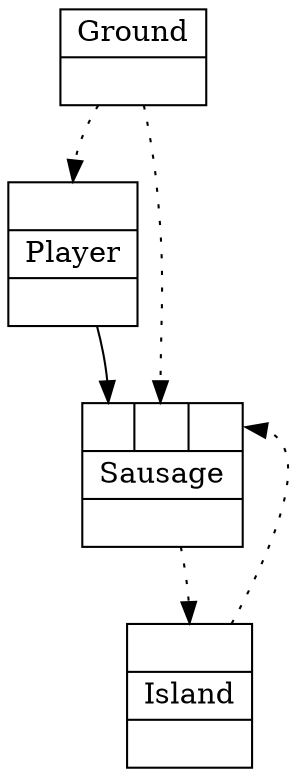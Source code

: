 digraph G {
node [shape=record];
Player[ label ="{{<GroundP>}|{Player}|<PlayerOUT>}"];
Ground[ label ="{{Ground}|<GroundOUT>}"];
Sausage[ label ="{{<Player>|<GroundP>|<IslandP>}|{Sausage}|<SausageOUT>}"];
Island[ label ="{{<SausageP>}|{Island}|<IslandOUT>}"];
	"Ground" -> "Player":GroundP [style=dotted];
	"Player" -> "Sausage":Player;
	"Ground" -> "Sausage":GroundP [style=dotted];
	"Island" -> "Sausage":IslandP [style=dotted];
	"Sausage" -> "Island":SausageP [style=dotted];
}